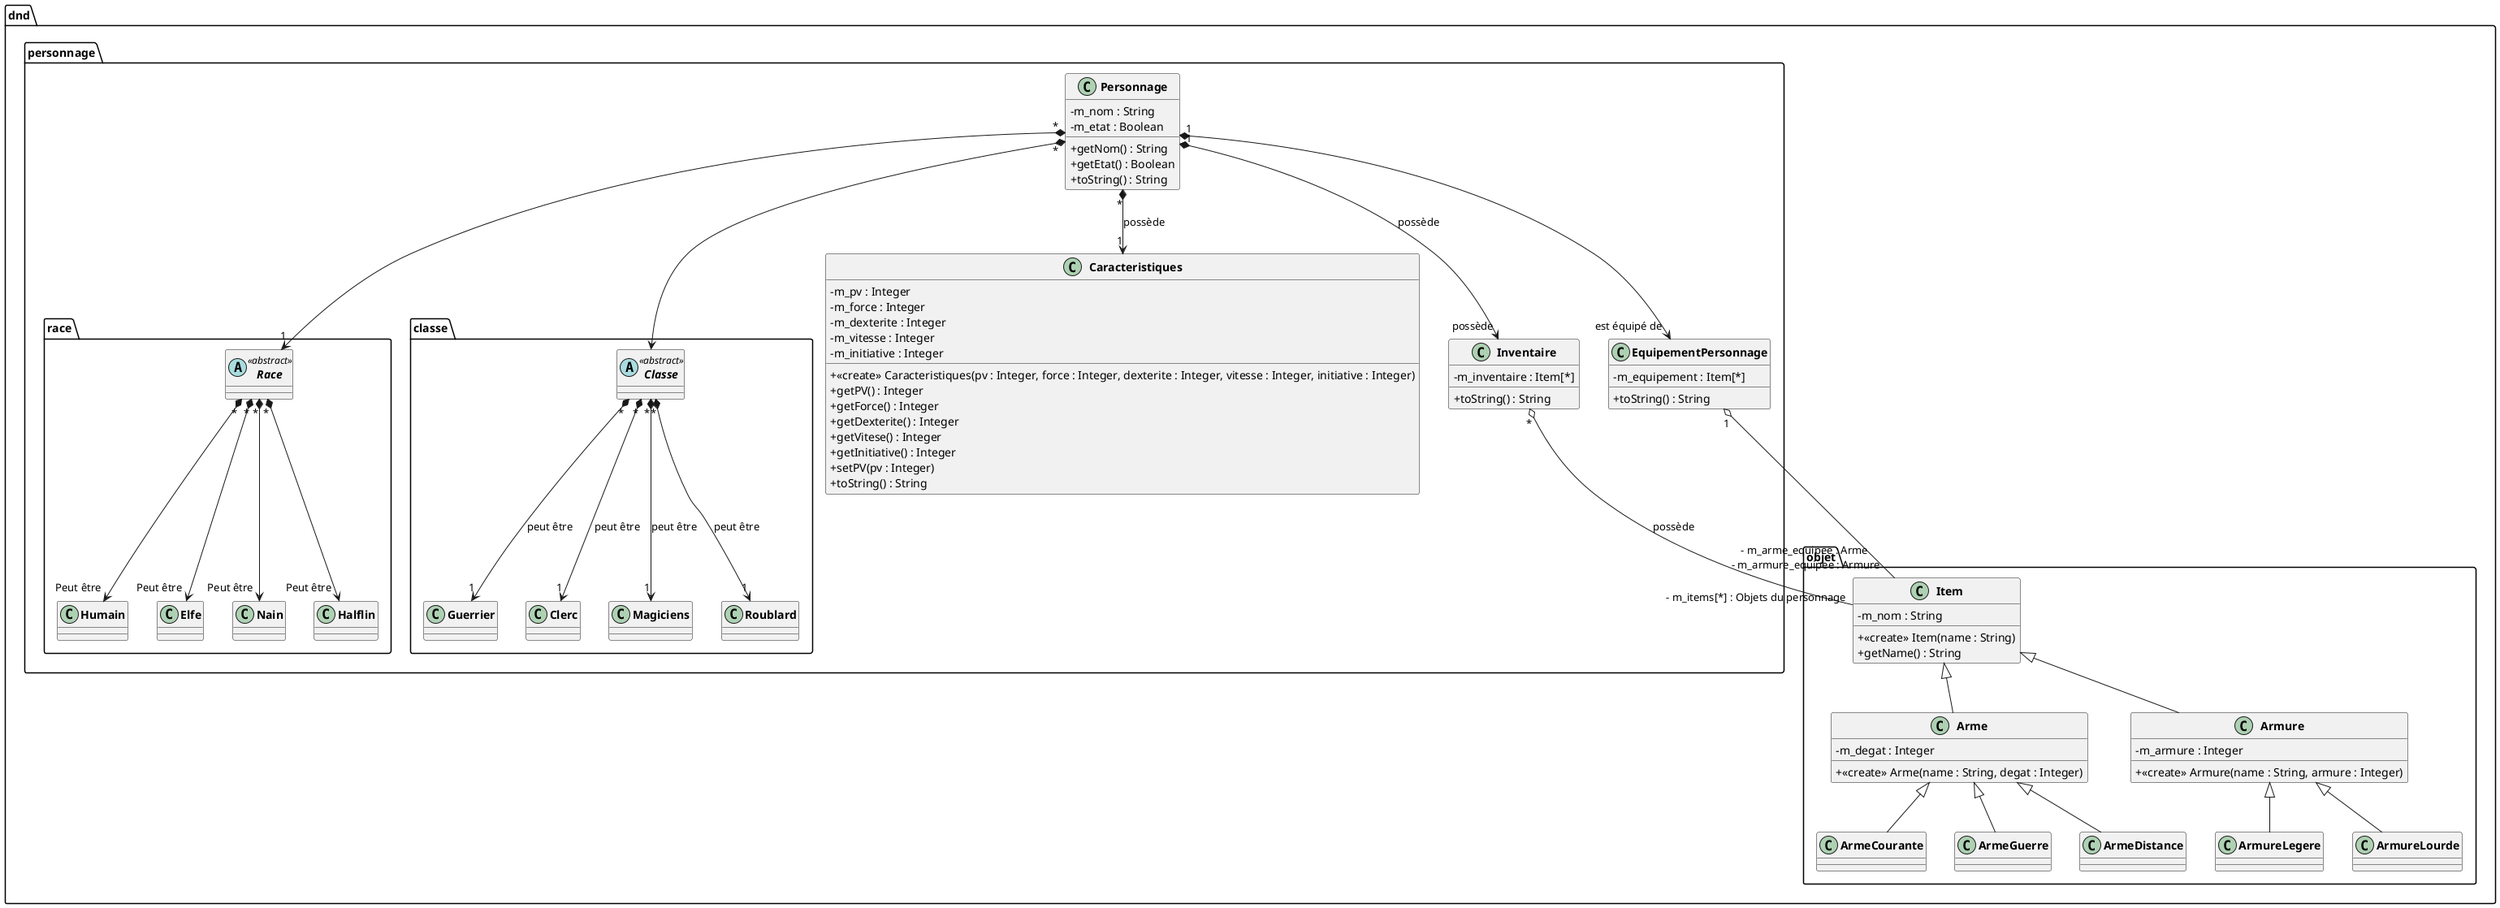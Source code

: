 @startuml

skinparam classAttributeIconSize 0
skinparam classFontStyle Bold
skinparam style strictuml hide empty members

package dnd
{
    package personnage
    {
        class Personnage
        {
            - m_nom : String
            - m_etat : Boolean
            ' Race : mettre une composition
            ' Classe : mettre une composition
            ' Inventaire d'équipements : mettre une composition
            ' Équipements : mettre une composition
            + getNom() : String
            + getEtat() : Boolean
            + toString() : String
        }

        ' Début classes personnages




        class Inventaire
        {
            - m_inventaire : Item[*]
            + toString() : String
        }

        class EquipementPersonnage
        {
            - m_equipement : Item[*]
            + toString() : String
        }

        class Caracteristiques
        {
            ' Membres de la classe
            - m_pv : Integer
            - m_force : Integer
            - m_dexterite : Integer
            - m_vitesse : Integer
            - m_initiative : Integer
            ' Ctor
            + <<create>> Caracteristiques(pv : Integer, force : Integer, dexterite : Integer, vitesse : Integer, initiative : Integer)
            ' Getters
            + getPV() : Integer
            + getForce() : Integer
            + getDexterite() : Integer
            + getVitese() : Integer
            + getInitiative() : Integer
            ' Setters
            + setPV(pv : Integer)
            + toString() : String
        }


        Personnage "*" *--> "1" race.Race
        Personnage "*" *--> classe.Classe
        Personnage "*" *--> "1" Caracteristiques : possède
        Personnage "1" *--> "est équipé de" EquipementPersonnage
        Personnage "1" *--> "possède" Inventaire : possède
        Inventaire "*" o-- "- m_items[*] : Objets du personnage" dnd.objet.Item : possède
        EquipementPersonnage "1" o-- "- m_arme_equipee : Arme\n - m_armure_equipee : Armure" dnd.objet.Item

        package race
        {
             abstract class Race <<abstract>>
             {

             }

            class Humain
            {

            }

            class Elfe
            {

            }

            class Nain
            {

            }

            class Halflin
            {

            }

            Race "*" *--> "Peut être" Humain
            Race "*" *--> "Peut être" Elfe
            Race "*" *--> "Peut être" Nain
            Race "*" *--> "Peut être" Halflin
        }

        package classe
        {

            abstract class Classe <<abstract>>
            {

            }

            class Guerrier
            {

            }

            class Clerc
            {

            }

            class Magiciens
            {

            }

            class Roublard
            {

            }

            Classe "*" *--> "1" Guerrier : peut être
            Classe "*" *--> "1" Clerc : peut être
            Classe "*" *--> "1" Magiciens : peut être
            Classe "*" *--> "1" Roublard : peut être
        }
    }

    package objet
    {
        class Item
        {
            - m_nom : String
            + <<create>> Item(name : String)
            + getName() : String
        }

        class Arme extends Item
        {
            - m_degat : Integer
            + <<create>> Arme(name : String, degat : Integer)
        }

        class Armure extends Item
        {
            - m_armure : Integer
            + <<create>> Armure(name : String, armure : Integer)
        }

        class ArmeCourante extends Arme
        {

        }

        class ArmeGuerre extends Arme
        {

        }

        class ArmeDistance extends Arme
        {

        }

        class ArmureLegere extends Armure
        {

        }

        class ArmureLourde extends Armure
        {

        }


    ' Item "*" *--> "- m_degat : (dé)\n- m_portee : Integer" ArmeCourante: contient des
    ' Item "*" *--> "- m_degat : (dé)\n- m_portee : Integer" ArmeGuerre: contient des
    ' Item "*" *--> "- m_degat : (dé)\n- m_portee : Integer" ArmeDistance: contient des
    ' Item "*" *--> "- m_armure : Integer" ArmureLegere: contient des
    ' Item "*" *--> "- " ArmureLourde: contient des

    }
}



@enduml